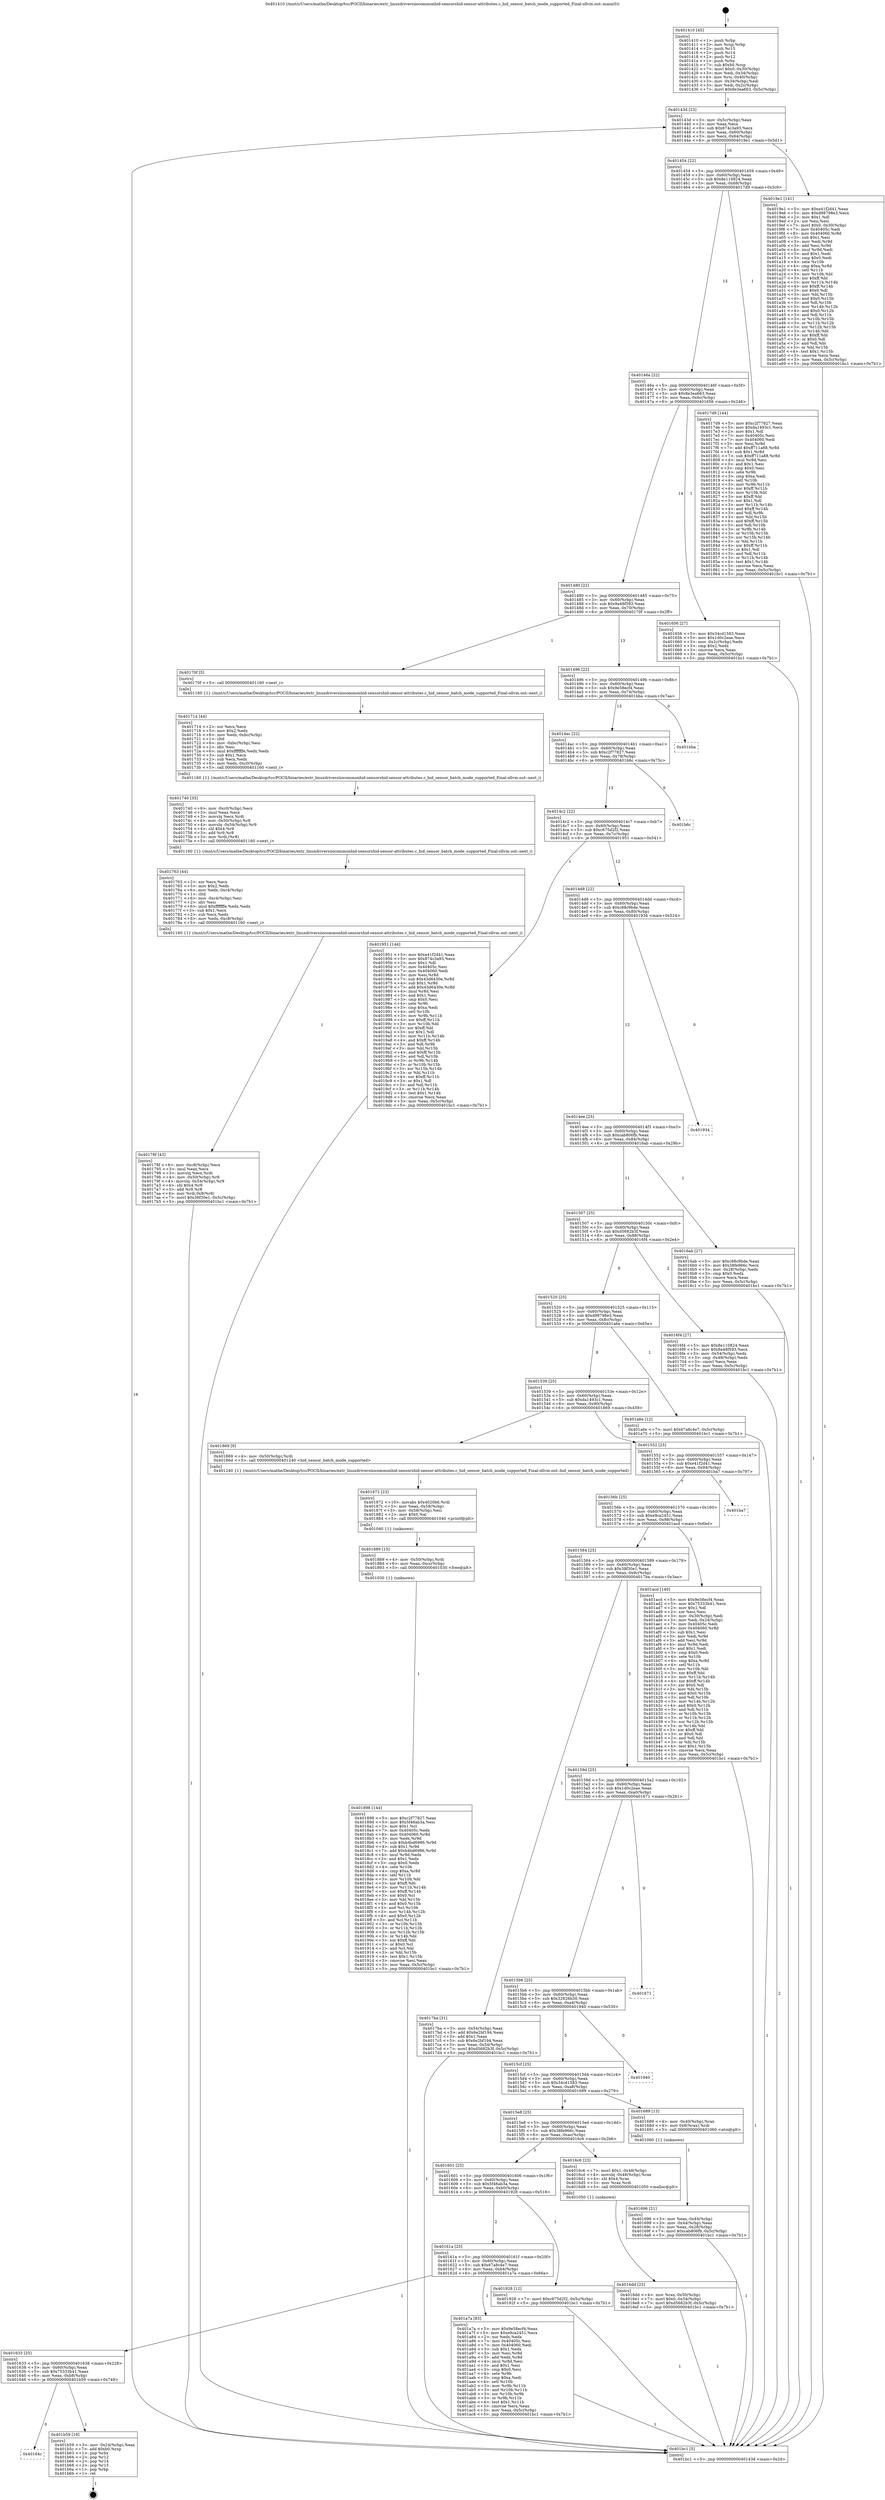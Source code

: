 digraph "0x401410" {
  label = "0x401410 (/mnt/c/Users/mathe/Desktop/tcc/POCII/binaries/extr_linuxdriversiiocommonhid-sensorshid-sensor-attributes.c_hid_sensor_batch_mode_supported_Final-ollvm.out::main(0))"
  labelloc = "t"
  node[shape=record]

  Entry [label="",width=0.3,height=0.3,shape=circle,fillcolor=black,style=filled]
  "0x40143d" [label="{
     0x40143d [23]\l
     | [instrs]\l
     &nbsp;&nbsp;0x40143d \<+3\>: mov -0x5c(%rbp),%eax\l
     &nbsp;&nbsp;0x401440 \<+2\>: mov %eax,%ecx\l
     &nbsp;&nbsp;0x401442 \<+6\>: sub $0x874c3a93,%ecx\l
     &nbsp;&nbsp;0x401448 \<+3\>: mov %eax,-0x60(%rbp)\l
     &nbsp;&nbsp;0x40144b \<+3\>: mov %ecx,-0x64(%rbp)\l
     &nbsp;&nbsp;0x40144e \<+6\>: je 00000000004019e1 \<main+0x5d1\>\l
  }"]
  "0x4019e1" [label="{
     0x4019e1 [141]\l
     | [instrs]\l
     &nbsp;&nbsp;0x4019e1 \<+5\>: mov $0xe41f2d41,%eax\l
     &nbsp;&nbsp;0x4019e6 \<+5\>: mov $0xd98798e3,%ecx\l
     &nbsp;&nbsp;0x4019eb \<+2\>: mov $0x1,%dl\l
     &nbsp;&nbsp;0x4019ed \<+2\>: xor %esi,%esi\l
     &nbsp;&nbsp;0x4019ef \<+7\>: movl $0x0,-0x30(%rbp)\l
     &nbsp;&nbsp;0x4019f6 \<+7\>: mov 0x40405c,%edi\l
     &nbsp;&nbsp;0x4019fd \<+8\>: mov 0x404060,%r8d\l
     &nbsp;&nbsp;0x401a05 \<+3\>: sub $0x1,%esi\l
     &nbsp;&nbsp;0x401a08 \<+3\>: mov %edi,%r9d\l
     &nbsp;&nbsp;0x401a0b \<+3\>: add %esi,%r9d\l
     &nbsp;&nbsp;0x401a0e \<+4\>: imul %r9d,%edi\l
     &nbsp;&nbsp;0x401a12 \<+3\>: and $0x1,%edi\l
     &nbsp;&nbsp;0x401a15 \<+3\>: cmp $0x0,%edi\l
     &nbsp;&nbsp;0x401a18 \<+4\>: sete %r10b\l
     &nbsp;&nbsp;0x401a1c \<+4\>: cmp $0xa,%r8d\l
     &nbsp;&nbsp;0x401a20 \<+4\>: setl %r11b\l
     &nbsp;&nbsp;0x401a24 \<+3\>: mov %r10b,%bl\l
     &nbsp;&nbsp;0x401a27 \<+3\>: xor $0xff,%bl\l
     &nbsp;&nbsp;0x401a2a \<+3\>: mov %r11b,%r14b\l
     &nbsp;&nbsp;0x401a2d \<+4\>: xor $0xff,%r14b\l
     &nbsp;&nbsp;0x401a31 \<+3\>: xor $0x0,%dl\l
     &nbsp;&nbsp;0x401a34 \<+3\>: mov %bl,%r15b\l
     &nbsp;&nbsp;0x401a37 \<+4\>: and $0x0,%r15b\l
     &nbsp;&nbsp;0x401a3b \<+3\>: and %dl,%r10b\l
     &nbsp;&nbsp;0x401a3e \<+3\>: mov %r14b,%r12b\l
     &nbsp;&nbsp;0x401a41 \<+4\>: and $0x0,%r12b\l
     &nbsp;&nbsp;0x401a45 \<+3\>: and %dl,%r11b\l
     &nbsp;&nbsp;0x401a48 \<+3\>: or %r10b,%r15b\l
     &nbsp;&nbsp;0x401a4b \<+3\>: or %r11b,%r12b\l
     &nbsp;&nbsp;0x401a4e \<+3\>: xor %r12b,%r15b\l
     &nbsp;&nbsp;0x401a51 \<+3\>: or %r14b,%bl\l
     &nbsp;&nbsp;0x401a54 \<+3\>: xor $0xff,%bl\l
     &nbsp;&nbsp;0x401a57 \<+3\>: or $0x0,%dl\l
     &nbsp;&nbsp;0x401a5a \<+2\>: and %dl,%bl\l
     &nbsp;&nbsp;0x401a5c \<+3\>: or %bl,%r15b\l
     &nbsp;&nbsp;0x401a5f \<+4\>: test $0x1,%r15b\l
     &nbsp;&nbsp;0x401a63 \<+3\>: cmovne %ecx,%eax\l
     &nbsp;&nbsp;0x401a66 \<+3\>: mov %eax,-0x5c(%rbp)\l
     &nbsp;&nbsp;0x401a69 \<+5\>: jmp 0000000000401bc1 \<main+0x7b1\>\l
  }"]
  "0x401454" [label="{
     0x401454 [22]\l
     | [instrs]\l
     &nbsp;&nbsp;0x401454 \<+5\>: jmp 0000000000401459 \<main+0x49\>\l
     &nbsp;&nbsp;0x401459 \<+3\>: mov -0x60(%rbp),%eax\l
     &nbsp;&nbsp;0x40145c \<+5\>: sub $0x8e110824,%eax\l
     &nbsp;&nbsp;0x401461 \<+3\>: mov %eax,-0x68(%rbp)\l
     &nbsp;&nbsp;0x401464 \<+6\>: je 00000000004017d9 \<main+0x3c9\>\l
  }"]
  Exit [label="",width=0.3,height=0.3,shape=circle,fillcolor=black,style=filled,peripheries=2]
  "0x4017d9" [label="{
     0x4017d9 [144]\l
     | [instrs]\l
     &nbsp;&nbsp;0x4017d9 \<+5\>: mov $0xc2f77827,%eax\l
     &nbsp;&nbsp;0x4017de \<+5\>: mov $0xda1493c1,%ecx\l
     &nbsp;&nbsp;0x4017e3 \<+2\>: mov $0x1,%dl\l
     &nbsp;&nbsp;0x4017e5 \<+7\>: mov 0x40405c,%esi\l
     &nbsp;&nbsp;0x4017ec \<+7\>: mov 0x404060,%edi\l
     &nbsp;&nbsp;0x4017f3 \<+3\>: mov %esi,%r8d\l
     &nbsp;&nbsp;0x4017f6 \<+7\>: add $0xff711a88,%r8d\l
     &nbsp;&nbsp;0x4017fd \<+4\>: sub $0x1,%r8d\l
     &nbsp;&nbsp;0x401801 \<+7\>: sub $0xff711a88,%r8d\l
     &nbsp;&nbsp;0x401808 \<+4\>: imul %r8d,%esi\l
     &nbsp;&nbsp;0x40180c \<+3\>: and $0x1,%esi\l
     &nbsp;&nbsp;0x40180f \<+3\>: cmp $0x0,%esi\l
     &nbsp;&nbsp;0x401812 \<+4\>: sete %r9b\l
     &nbsp;&nbsp;0x401816 \<+3\>: cmp $0xa,%edi\l
     &nbsp;&nbsp;0x401819 \<+4\>: setl %r10b\l
     &nbsp;&nbsp;0x40181d \<+3\>: mov %r9b,%r11b\l
     &nbsp;&nbsp;0x401820 \<+4\>: xor $0xff,%r11b\l
     &nbsp;&nbsp;0x401824 \<+3\>: mov %r10b,%bl\l
     &nbsp;&nbsp;0x401827 \<+3\>: xor $0xff,%bl\l
     &nbsp;&nbsp;0x40182a \<+3\>: xor $0x1,%dl\l
     &nbsp;&nbsp;0x40182d \<+3\>: mov %r11b,%r14b\l
     &nbsp;&nbsp;0x401830 \<+4\>: and $0xff,%r14b\l
     &nbsp;&nbsp;0x401834 \<+3\>: and %dl,%r9b\l
     &nbsp;&nbsp;0x401837 \<+3\>: mov %bl,%r15b\l
     &nbsp;&nbsp;0x40183a \<+4\>: and $0xff,%r15b\l
     &nbsp;&nbsp;0x40183e \<+3\>: and %dl,%r10b\l
     &nbsp;&nbsp;0x401841 \<+3\>: or %r9b,%r14b\l
     &nbsp;&nbsp;0x401844 \<+3\>: or %r10b,%r15b\l
     &nbsp;&nbsp;0x401847 \<+3\>: xor %r15b,%r14b\l
     &nbsp;&nbsp;0x40184a \<+3\>: or %bl,%r11b\l
     &nbsp;&nbsp;0x40184d \<+4\>: xor $0xff,%r11b\l
     &nbsp;&nbsp;0x401851 \<+3\>: or $0x1,%dl\l
     &nbsp;&nbsp;0x401854 \<+3\>: and %dl,%r11b\l
     &nbsp;&nbsp;0x401857 \<+3\>: or %r11b,%r14b\l
     &nbsp;&nbsp;0x40185a \<+4\>: test $0x1,%r14b\l
     &nbsp;&nbsp;0x40185e \<+3\>: cmovne %ecx,%eax\l
     &nbsp;&nbsp;0x401861 \<+3\>: mov %eax,-0x5c(%rbp)\l
     &nbsp;&nbsp;0x401864 \<+5\>: jmp 0000000000401bc1 \<main+0x7b1\>\l
  }"]
  "0x40146a" [label="{
     0x40146a [22]\l
     | [instrs]\l
     &nbsp;&nbsp;0x40146a \<+5\>: jmp 000000000040146f \<main+0x5f\>\l
     &nbsp;&nbsp;0x40146f \<+3\>: mov -0x60(%rbp),%eax\l
     &nbsp;&nbsp;0x401472 \<+5\>: sub $0x8e3ea663,%eax\l
     &nbsp;&nbsp;0x401477 \<+3\>: mov %eax,-0x6c(%rbp)\l
     &nbsp;&nbsp;0x40147a \<+6\>: je 0000000000401656 \<main+0x246\>\l
  }"]
  "0x40164c" [label="{
     0x40164c\l
  }", style=dashed]
  "0x401656" [label="{
     0x401656 [27]\l
     | [instrs]\l
     &nbsp;&nbsp;0x401656 \<+5\>: mov $0x34cd1583,%eax\l
     &nbsp;&nbsp;0x40165b \<+5\>: mov $0x1d0c2eae,%ecx\l
     &nbsp;&nbsp;0x401660 \<+3\>: mov -0x2c(%rbp),%edx\l
     &nbsp;&nbsp;0x401663 \<+3\>: cmp $0x2,%edx\l
     &nbsp;&nbsp;0x401666 \<+3\>: cmovne %ecx,%eax\l
     &nbsp;&nbsp;0x401669 \<+3\>: mov %eax,-0x5c(%rbp)\l
     &nbsp;&nbsp;0x40166c \<+5\>: jmp 0000000000401bc1 \<main+0x7b1\>\l
  }"]
  "0x401480" [label="{
     0x401480 [22]\l
     | [instrs]\l
     &nbsp;&nbsp;0x401480 \<+5\>: jmp 0000000000401485 \<main+0x75\>\l
     &nbsp;&nbsp;0x401485 \<+3\>: mov -0x60(%rbp),%eax\l
     &nbsp;&nbsp;0x401488 \<+5\>: sub $0x9a48f593,%eax\l
     &nbsp;&nbsp;0x40148d \<+3\>: mov %eax,-0x70(%rbp)\l
     &nbsp;&nbsp;0x401490 \<+6\>: je 000000000040170f \<main+0x2ff\>\l
  }"]
  "0x401bc1" [label="{
     0x401bc1 [5]\l
     | [instrs]\l
     &nbsp;&nbsp;0x401bc1 \<+5\>: jmp 000000000040143d \<main+0x2d\>\l
  }"]
  "0x401410" [label="{
     0x401410 [45]\l
     | [instrs]\l
     &nbsp;&nbsp;0x401410 \<+1\>: push %rbp\l
     &nbsp;&nbsp;0x401411 \<+3\>: mov %rsp,%rbp\l
     &nbsp;&nbsp;0x401414 \<+2\>: push %r15\l
     &nbsp;&nbsp;0x401416 \<+2\>: push %r14\l
     &nbsp;&nbsp;0x401418 \<+2\>: push %r12\l
     &nbsp;&nbsp;0x40141a \<+1\>: push %rbx\l
     &nbsp;&nbsp;0x40141b \<+7\>: sub $0xb0,%rsp\l
     &nbsp;&nbsp;0x401422 \<+7\>: movl $0x0,-0x30(%rbp)\l
     &nbsp;&nbsp;0x401429 \<+3\>: mov %edi,-0x34(%rbp)\l
     &nbsp;&nbsp;0x40142c \<+4\>: mov %rsi,-0x40(%rbp)\l
     &nbsp;&nbsp;0x401430 \<+3\>: mov -0x34(%rbp),%edi\l
     &nbsp;&nbsp;0x401433 \<+3\>: mov %edi,-0x2c(%rbp)\l
     &nbsp;&nbsp;0x401436 \<+7\>: movl $0x8e3ea663,-0x5c(%rbp)\l
  }"]
  "0x401b59" [label="{
     0x401b59 [19]\l
     | [instrs]\l
     &nbsp;&nbsp;0x401b59 \<+3\>: mov -0x24(%rbp),%eax\l
     &nbsp;&nbsp;0x401b5c \<+7\>: add $0xb0,%rsp\l
     &nbsp;&nbsp;0x401b63 \<+1\>: pop %rbx\l
     &nbsp;&nbsp;0x401b64 \<+2\>: pop %r12\l
     &nbsp;&nbsp;0x401b66 \<+2\>: pop %r14\l
     &nbsp;&nbsp;0x401b68 \<+2\>: pop %r15\l
     &nbsp;&nbsp;0x401b6a \<+1\>: pop %rbp\l
     &nbsp;&nbsp;0x401b6b \<+1\>: ret\l
  }"]
  "0x40170f" [label="{
     0x40170f [5]\l
     | [instrs]\l
     &nbsp;&nbsp;0x40170f \<+5\>: call 0000000000401160 \<next_i\>\l
     | [calls]\l
     &nbsp;&nbsp;0x401160 \{1\} (/mnt/c/Users/mathe/Desktop/tcc/POCII/binaries/extr_linuxdriversiiocommonhid-sensorshid-sensor-attributes.c_hid_sensor_batch_mode_supported_Final-ollvm.out::next_i)\l
  }"]
  "0x401496" [label="{
     0x401496 [22]\l
     | [instrs]\l
     &nbsp;&nbsp;0x401496 \<+5\>: jmp 000000000040149b \<main+0x8b\>\l
     &nbsp;&nbsp;0x40149b \<+3\>: mov -0x60(%rbp),%eax\l
     &nbsp;&nbsp;0x40149e \<+5\>: sub $0x9e58ecf4,%eax\l
     &nbsp;&nbsp;0x4014a3 \<+3\>: mov %eax,-0x74(%rbp)\l
     &nbsp;&nbsp;0x4014a6 \<+6\>: je 0000000000401bba \<main+0x7aa\>\l
  }"]
  "0x401633" [label="{
     0x401633 [25]\l
     | [instrs]\l
     &nbsp;&nbsp;0x401633 \<+5\>: jmp 0000000000401638 \<main+0x228\>\l
     &nbsp;&nbsp;0x401638 \<+3\>: mov -0x60(%rbp),%eax\l
     &nbsp;&nbsp;0x40163b \<+5\>: sub $0x75333b41,%eax\l
     &nbsp;&nbsp;0x401640 \<+6\>: mov %eax,-0xb8(%rbp)\l
     &nbsp;&nbsp;0x401646 \<+6\>: je 0000000000401b59 \<main+0x749\>\l
  }"]
  "0x401bba" [label="{
     0x401bba\l
  }", style=dashed]
  "0x4014ac" [label="{
     0x4014ac [22]\l
     | [instrs]\l
     &nbsp;&nbsp;0x4014ac \<+5\>: jmp 00000000004014b1 \<main+0xa1\>\l
     &nbsp;&nbsp;0x4014b1 \<+3\>: mov -0x60(%rbp),%eax\l
     &nbsp;&nbsp;0x4014b4 \<+5\>: sub $0xc2f77827,%eax\l
     &nbsp;&nbsp;0x4014b9 \<+3\>: mov %eax,-0x78(%rbp)\l
     &nbsp;&nbsp;0x4014bc \<+6\>: je 0000000000401b6c \<main+0x75c\>\l
  }"]
  "0x401a7a" [label="{
     0x401a7a [83]\l
     | [instrs]\l
     &nbsp;&nbsp;0x401a7a \<+5\>: mov $0x9e58ecf4,%eax\l
     &nbsp;&nbsp;0x401a7f \<+5\>: mov $0xe9ca2451,%ecx\l
     &nbsp;&nbsp;0x401a84 \<+2\>: xor %edx,%edx\l
     &nbsp;&nbsp;0x401a86 \<+7\>: mov 0x40405c,%esi\l
     &nbsp;&nbsp;0x401a8d \<+7\>: mov 0x404060,%edi\l
     &nbsp;&nbsp;0x401a94 \<+3\>: sub $0x1,%edx\l
     &nbsp;&nbsp;0x401a97 \<+3\>: mov %esi,%r8d\l
     &nbsp;&nbsp;0x401a9a \<+3\>: add %edx,%r8d\l
     &nbsp;&nbsp;0x401a9d \<+4\>: imul %r8d,%esi\l
     &nbsp;&nbsp;0x401aa1 \<+3\>: and $0x1,%esi\l
     &nbsp;&nbsp;0x401aa4 \<+3\>: cmp $0x0,%esi\l
     &nbsp;&nbsp;0x401aa7 \<+4\>: sete %r9b\l
     &nbsp;&nbsp;0x401aab \<+3\>: cmp $0xa,%edi\l
     &nbsp;&nbsp;0x401aae \<+4\>: setl %r10b\l
     &nbsp;&nbsp;0x401ab2 \<+3\>: mov %r9b,%r11b\l
     &nbsp;&nbsp;0x401ab5 \<+3\>: and %r10b,%r11b\l
     &nbsp;&nbsp;0x401ab8 \<+3\>: xor %r10b,%r9b\l
     &nbsp;&nbsp;0x401abb \<+3\>: or %r9b,%r11b\l
     &nbsp;&nbsp;0x401abe \<+4\>: test $0x1,%r11b\l
     &nbsp;&nbsp;0x401ac2 \<+3\>: cmovne %ecx,%eax\l
     &nbsp;&nbsp;0x401ac5 \<+3\>: mov %eax,-0x5c(%rbp)\l
     &nbsp;&nbsp;0x401ac8 \<+5\>: jmp 0000000000401bc1 \<main+0x7b1\>\l
  }"]
  "0x401b6c" [label="{
     0x401b6c\l
  }", style=dashed]
  "0x4014c2" [label="{
     0x4014c2 [22]\l
     | [instrs]\l
     &nbsp;&nbsp;0x4014c2 \<+5\>: jmp 00000000004014c7 \<main+0xb7\>\l
     &nbsp;&nbsp;0x4014c7 \<+3\>: mov -0x60(%rbp),%eax\l
     &nbsp;&nbsp;0x4014ca \<+5\>: sub $0xc675d2f2,%eax\l
     &nbsp;&nbsp;0x4014cf \<+3\>: mov %eax,-0x7c(%rbp)\l
     &nbsp;&nbsp;0x4014d2 \<+6\>: je 0000000000401951 \<main+0x541\>\l
  }"]
  "0x40161a" [label="{
     0x40161a [25]\l
     | [instrs]\l
     &nbsp;&nbsp;0x40161a \<+5\>: jmp 000000000040161f \<main+0x20f\>\l
     &nbsp;&nbsp;0x40161f \<+3\>: mov -0x60(%rbp),%eax\l
     &nbsp;&nbsp;0x401622 \<+5\>: sub $0x67a8c4e7,%eax\l
     &nbsp;&nbsp;0x401627 \<+6\>: mov %eax,-0xb4(%rbp)\l
     &nbsp;&nbsp;0x40162d \<+6\>: je 0000000000401a7a \<main+0x66a\>\l
  }"]
  "0x401951" [label="{
     0x401951 [144]\l
     | [instrs]\l
     &nbsp;&nbsp;0x401951 \<+5\>: mov $0xe41f2d41,%eax\l
     &nbsp;&nbsp;0x401956 \<+5\>: mov $0x874c3a93,%ecx\l
     &nbsp;&nbsp;0x40195b \<+2\>: mov $0x1,%dl\l
     &nbsp;&nbsp;0x40195d \<+7\>: mov 0x40405c,%esi\l
     &nbsp;&nbsp;0x401964 \<+7\>: mov 0x404060,%edi\l
     &nbsp;&nbsp;0x40196b \<+3\>: mov %esi,%r8d\l
     &nbsp;&nbsp;0x40196e \<+7\>: sub $0x43d6430e,%r8d\l
     &nbsp;&nbsp;0x401975 \<+4\>: sub $0x1,%r8d\l
     &nbsp;&nbsp;0x401979 \<+7\>: add $0x43d6430e,%r8d\l
     &nbsp;&nbsp;0x401980 \<+4\>: imul %r8d,%esi\l
     &nbsp;&nbsp;0x401984 \<+3\>: and $0x1,%esi\l
     &nbsp;&nbsp;0x401987 \<+3\>: cmp $0x0,%esi\l
     &nbsp;&nbsp;0x40198a \<+4\>: sete %r9b\l
     &nbsp;&nbsp;0x40198e \<+3\>: cmp $0xa,%edi\l
     &nbsp;&nbsp;0x401991 \<+4\>: setl %r10b\l
     &nbsp;&nbsp;0x401995 \<+3\>: mov %r9b,%r11b\l
     &nbsp;&nbsp;0x401998 \<+4\>: xor $0xff,%r11b\l
     &nbsp;&nbsp;0x40199c \<+3\>: mov %r10b,%bl\l
     &nbsp;&nbsp;0x40199f \<+3\>: xor $0xff,%bl\l
     &nbsp;&nbsp;0x4019a2 \<+3\>: xor $0x1,%dl\l
     &nbsp;&nbsp;0x4019a5 \<+3\>: mov %r11b,%r14b\l
     &nbsp;&nbsp;0x4019a8 \<+4\>: and $0xff,%r14b\l
     &nbsp;&nbsp;0x4019ac \<+3\>: and %dl,%r9b\l
     &nbsp;&nbsp;0x4019af \<+3\>: mov %bl,%r15b\l
     &nbsp;&nbsp;0x4019b2 \<+4\>: and $0xff,%r15b\l
     &nbsp;&nbsp;0x4019b6 \<+3\>: and %dl,%r10b\l
     &nbsp;&nbsp;0x4019b9 \<+3\>: or %r9b,%r14b\l
     &nbsp;&nbsp;0x4019bc \<+3\>: or %r10b,%r15b\l
     &nbsp;&nbsp;0x4019bf \<+3\>: xor %r15b,%r14b\l
     &nbsp;&nbsp;0x4019c2 \<+3\>: or %bl,%r11b\l
     &nbsp;&nbsp;0x4019c5 \<+4\>: xor $0xff,%r11b\l
     &nbsp;&nbsp;0x4019c9 \<+3\>: or $0x1,%dl\l
     &nbsp;&nbsp;0x4019cc \<+3\>: and %dl,%r11b\l
     &nbsp;&nbsp;0x4019cf \<+3\>: or %r11b,%r14b\l
     &nbsp;&nbsp;0x4019d2 \<+4\>: test $0x1,%r14b\l
     &nbsp;&nbsp;0x4019d6 \<+3\>: cmovne %ecx,%eax\l
     &nbsp;&nbsp;0x4019d9 \<+3\>: mov %eax,-0x5c(%rbp)\l
     &nbsp;&nbsp;0x4019dc \<+5\>: jmp 0000000000401bc1 \<main+0x7b1\>\l
  }"]
  "0x4014d8" [label="{
     0x4014d8 [22]\l
     | [instrs]\l
     &nbsp;&nbsp;0x4014d8 \<+5\>: jmp 00000000004014dd \<main+0xcd\>\l
     &nbsp;&nbsp;0x4014dd \<+3\>: mov -0x60(%rbp),%eax\l
     &nbsp;&nbsp;0x4014e0 \<+5\>: sub $0xc88c9bde,%eax\l
     &nbsp;&nbsp;0x4014e5 \<+3\>: mov %eax,-0x80(%rbp)\l
     &nbsp;&nbsp;0x4014e8 \<+6\>: je 0000000000401934 \<main+0x524\>\l
  }"]
  "0x401928" [label="{
     0x401928 [12]\l
     | [instrs]\l
     &nbsp;&nbsp;0x401928 \<+7\>: movl $0xc675d2f2,-0x5c(%rbp)\l
     &nbsp;&nbsp;0x40192f \<+5\>: jmp 0000000000401bc1 \<main+0x7b1\>\l
  }"]
  "0x401934" [label="{
     0x401934\l
  }", style=dashed]
  "0x4014ee" [label="{
     0x4014ee [25]\l
     | [instrs]\l
     &nbsp;&nbsp;0x4014ee \<+5\>: jmp 00000000004014f3 \<main+0xe3\>\l
     &nbsp;&nbsp;0x4014f3 \<+3\>: mov -0x60(%rbp),%eax\l
     &nbsp;&nbsp;0x4014f6 \<+5\>: sub $0xcab806fb,%eax\l
     &nbsp;&nbsp;0x4014fb \<+6\>: mov %eax,-0x84(%rbp)\l
     &nbsp;&nbsp;0x401501 \<+6\>: je 00000000004016ab \<main+0x29b\>\l
  }"]
  "0x401898" [label="{
     0x401898 [144]\l
     | [instrs]\l
     &nbsp;&nbsp;0x401898 \<+5\>: mov $0xc2f77827,%eax\l
     &nbsp;&nbsp;0x40189d \<+5\>: mov $0x5f46ab3a,%esi\l
     &nbsp;&nbsp;0x4018a2 \<+2\>: mov $0x1,%cl\l
     &nbsp;&nbsp;0x4018a4 \<+7\>: mov 0x40405c,%edx\l
     &nbsp;&nbsp;0x4018ab \<+8\>: mov 0x404060,%r8d\l
     &nbsp;&nbsp;0x4018b3 \<+3\>: mov %edx,%r9d\l
     &nbsp;&nbsp;0x4018b6 \<+7\>: sub $0xb4bd6986,%r9d\l
     &nbsp;&nbsp;0x4018bd \<+4\>: sub $0x1,%r9d\l
     &nbsp;&nbsp;0x4018c1 \<+7\>: add $0xb4bd6986,%r9d\l
     &nbsp;&nbsp;0x4018c8 \<+4\>: imul %r9d,%edx\l
     &nbsp;&nbsp;0x4018cc \<+3\>: and $0x1,%edx\l
     &nbsp;&nbsp;0x4018cf \<+3\>: cmp $0x0,%edx\l
     &nbsp;&nbsp;0x4018d2 \<+4\>: sete %r10b\l
     &nbsp;&nbsp;0x4018d6 \<+4\>: cmp $0xa,%r8d\l
     &nbsp;&nbsp;0x4018da \<+4\>: setl %r11b\l
     &nbsp;&nbsp;0x4018de \<+3\>: mov %r10b,%bl\l
     &nbsp;&nbsp;0x4018e1 \<+3\>: xor $0xff,%bl\l
     &nbsp;&nbsp;0x4018e4 \<+3\>: mov %r11b,%r14b\l
     &nbsp;&nbsp;0x4018e7 \<+4\>: xor $0xff,%r14b\l
     &nbsp;&nbsp;0x4018eb \<+3\>: xor $0x0,%cl\l
     &nbsp;&nbsp;0x4018ee \<+3\>: mov %bl,%r15b\l
     &nbsp;&nbsp;0x4018f1 \<+4\>: and $0x0,%r15b\l
     &nbsp;&nbsp;0x4018f5 \<+3\>: and %cl,%r10b\l
     &nbsp;&nbsp;0x4018f8 \<+3\>: mov %r14b,%r12b\l
     &nbsp;&nbsp;0x4018fb \<+4\>: and $0x0,%r12b\l
     &nbsp;&nbsp;0x4018ff \<+3\>: and %cl,%r11b\l
     &nbsp;&nbsp;0x401902 \<+3\>: or %r10b,%r15b\l
     &nbsp;&nbsp;0x401905 \<+3\>: or %r11b,%r12b\l
     &nbsp;&nbsp;0x401908 \<+3\>: xor %r12b,%r15b\l
     &nbsp;&nbsp;0x40190b \<+3\>: or %r14b,%bl\l
     &nbsp;&nbsp;0x40190e \<+3\>: xor $0xff,%bl\l
     &nbsp;&nbsp;0x401911 \<+3\>: or $0x0,%cl\l
     &nbsp;&nbsp;0x401914 \<+2\>: and %cl,%bl\l
     &nbsp;&nbsp;0x401916 \<+3\>: or %bl,%r15b\l
     &nbsp;&nbsp;0x401919 \<+4\>: test $0x1,%r15b\l
     &nbsp;&nbsp;0x40191d \<+3\>: cmovne %esi,%eax\l
     &nbsp;&nbsp;0x401920 \<+3\>: mov %eax,-0x5c(%rbp)\l
     &nbsp;&nbsp;0x401923 \<+5\>: jmp 0000000000401bc1 \<main+0x7b1\>\l
  }"]
  "0x4016ab" [label="{
     0x4016ab [27]\l
     | [instrs]\l
     &nbsp;&nbsp;0x4016ab \<+5\>: mov $0xc88c9bde,%eax\l
     &nbsp;&nbsp;0x4016b0 \<+5\>: mov $0x38fe966c,%ecx\l
     &nbsp;&nbsp;0x4016b5 \<+3\>: mov -0x28(%rbp),%edx\l
     &nbsp;&nbsp;0x4016b8 \<+3\>: cmp $0x0,%edx\l
     &nbsp;&nbsp;0x4016bb \<+3\>: cmove %ecx,%eax\l
     &nbsp;&nbsp;0x4016be \<+3\>: mov %eax,-0x5c(%rbp)\l
     &nbsp;&nbsp;0x4016c1 \<+5\>: jmp 0000000000401bc1 \<main+0x7b1\>\l
  }"]
  "0x401507" [label="{
     0x401507 [25]\l
     | [instrs]\l
     &nbsp;&nbsp;0x401507 \<+5\>: jmp 000000000040150c \<main+0xfc\>\l
     &nbsp;&nbsp;0x40150c \<+3\>: mov -0x60(%rbp),%eax\l
     &nbsp;&nbsp;0x40150f \<+5\>: sub $0xd5682b3f,%eax\l
     &nbsp;&nbsp;0x401514 \<+6\>: mov %eax,-0x88(%rbp)\l
     &nbsp;&nbsp;0x40151a \<+6\>: je 00000000004016f4 \<main+0x2e4\>\l
  }"]
  "0x401889" [label="{
     0x401889 [15]\l
     | [instrs]\l
     &nbsp;&nbsp;0x401889 \<+4\>: mov -0x50(%rbp),%rdi\l
     &nbsp;&nbsp;0x40188d \<+6\>: mov %eax,-0xcc(%rbp)\l
     &nbsp;&nbsp;0x401893 \<+5\>: call 0000000000401030 \<free@plt\>\l
     | [calls]\l
     &nbsp;&nbsp;0x401030 \{1\} (unknown)\l
  }"]
  "0x4016f4" [label="{
     0x4016f4 [27]\l
     | [instrs]\l
     &nbsp;&nbsp;0x4016f4 \<+5\>: mov $0x8e110824,%eax\l
     &nbsp;&nbsp;0x4016f9 \<+5\>: mov $0x9a48f593,%ecx\l
     &nbsp;&nbsp;0x4016fe \<+3\>: mov -0x54(%rbp),%edx\l
     &nbsp;&nbsp;0x401701 \<+3\>: cmp -0x48(%rbp),%edx\l
     &nbsp;&nbsp;0x401704 \<+3\>: cmovl %ecx,%eax\l
     &nbsp;&nbsp;0x401707 \<+3\>: mov %eax,-0x5c(%rbp)\l
     &nbsp;&nbsp;0x40170a \<+5\>: jmp 0000000000401bc1 \<main+0x7b1\>\l
  }"]
  "0x401520" [label="{
     0x401520 [25]\l
     | [instrs]\l
     &nbsp;&nbsp;0x401520 \<+5\>: jmp 0000000000401525 \<main+0x115\>\l
     &nbsp;&nbsp;0x401525 \<+3\>: mov -0x60(%rbp),%eax\l
     &nbsp;&nbsp;0x401528 \<+5\>: sub $0xd98798e3,%eax\l
     &nbsp;&nbsp;0x40152d \<+6\>: mov %eax,-0x8c(%rbp)\l
     &nbsp;&nbsp;0x401533 \<+6\>: je 0000000000401a6e \<main+0x65e\>\l
  }"]
  "0x401872" [label="{
     0x401872 [23]\l
     | [instrs]\l
     &nbsp;&nbsp;0x401872 \<+10\>: movabs $0x4020b6,%rdi\l
     &nbsp;&nbsp;0x40187c \<+3\>: mov %eax,-0x58(%rbp)\l
     &nbsp;&nbsp;0x40187f \<+3\>: mov -0x58(%rbp),%esi\l
     &nbsp;&nbsp;0x401882 \<+2\>: mov $0x0,%al\l
     &nbsp;&nbsp;0x401884 \<+5\>: call 0000000000401040 \<printf@plt\>\l
     | [calls]\l
     &nbsp;&nbsp;0x401040 \{1\} (unknown)\l
  }"]
  "0x401a6e" [label="{
     0x401a6e [12]\l
     | [instrs]\l
     &nbsp;&nbsp;0x401a6e \<+7\>: movl $0x67a8c4e7,-0x5c(%rbp)\l
     &nbsp;&nbsp;0x401a75 \<+5\>: jmp 0000000000401bc1 \<main+0x7b1\>\l
  }"]
  "0x401539" [label="{
     0x401539 [25]\l
     | [instrs]\l
     &nbsp;&nbsp;0x401539 \<+5\>: jmp 000000000040153e \<main+0x12e\>\l
     &nbsp;&nbsp;0x40153e \<+3\>: mov -0x60(%rbp),%eax\l
     &nbsp;&nbsp;0x401541 \<+5\>: sub $0xda1493c1,%eax\l
     &nbsp;&nbsp;0x401546 \<+6\>: mov %eax,-0x90(%rbp)\l
     &nbsp;&nbsp;0x40154c \<+6\>: je 0000000000401869 \<main+0x459\>\l
  }"]
  "0x40178f" [label="{
     0x40178f [43]\l
     | [instrs]\l
     &nbsp;&nbsp;0x40178f \<+6\>: mov -0xc8(%rbp),%ecx\l
     &nbsp;&nbsp;0x401795 \<+3\>: imul %eax,%ecx\l
     &nbsp;&nbsp;0x401798 \<+3\>: movslq %ecx,%rdi\l
     &nbsp;&nbsp;0x40179b \<+4\>: mov -0x50(%rbp),%r8\l
     &nbsp;&nbsp;0x40179f \<+4\>: movslq -0x54(%rbp),%r9\l
     &nbsp;&nbsp;0x4017a3 \<+4\>: shl $0x4,%r9\l
     &nbsp;&nbsp;0x4017a7 \<+3\>: add %r9,%r8\l
     &nbsp;&nbsp;0x4017aa \<+4\>: mov %rdi,0x8(%r8)\l
     &nbsp;&nbsp;0x4017ae \<+7\>: movl $0x38f30e1,-0x5c(%rbp)\l
     &nbsp;&nbsp;0x4017b5 \<+5\>: jmp 0000000000401bc1 \<main+0x7b1\>\l
  }"]
  "0x401869" [label="{
     0x401869 [9]\l
     | [instrs]\l
     &nbsp;&nbsp;0x401869 \<+4\>: mov -0x50(%rbp),%rdi\l
     &nbsp;&nbsp;0x40186d \<+5\>: call 0000000000401240 \<hid_sensor_batch_mode_supported\>\l
     | [calls]\l
     &nbsp;&nbsp;0x401240 \{1\} (/mnt/c/Users/mathe/Desktop/tcc/POCII/binaries/extr_linuxdriversiiocommonhid-sensorshid-sensor-attributes.c_hid_sensor_batch_mode_supported_Final-ollvm.out::hid_sensor_batch_mode_supported)\l
  }"]
  "0x401552" [label="{
     0x401552 [25]\l
     | [instrs]\l
     &nbsp;&nbsp;0x401552 \<+5\>: jmp 0000000000401557 \<main+0x147\>\l
     &nbsp;&nbsp;0x401557 \<+3\>: mov -0x60(%rbp),%eax\l
     &nbsp;&nbsp;0x40155a \<+5\>: sub $0xe41f2d41,%eax\l
     &nbsp;&nbsp;0x40155f \<+6\>: mov %eax,-0x94(%rbp)\l
     &nbsp;&nbsp;0x401565 \<+6\>: je 0000000000401ba7 \<main+0x797\>\l
  }"]
  "0x401763" [label="{
     0x401763 [44]\l
     | [instrs]\l
     &nbsp;&nbsp;0x401763 \<+2\>: xor %ecx,%ecx\l
     &nbsp;&nbsp;0x401765 \<+5\>: mov $0x2,%edx\l
     &nbsp;&nbsp;0x40176a \<+6\>: mov %edx,-0xc4(%rbp)\l
     &nbsp;&nbsp;0x401770 \<+1\>: cltd\l
     &nbsp;&nbsp;0x401771 \<+6\>: mov -0xc4(%rbp),%esi\l
     &nbsp;&nbsp;0x401777 \<+2\>: idiv %esi\l
     &nbsp;&nbsp;0x401779 \<+6\>: imul $0xfffffffe,%edx,%edx\l
     &nbsp;&nbsp;0x40177f \<+3\>: sub $0x1,%ecx\l
     &nbsp;&nbsp;0x401782 \<+2\>: sub %ecx,%edx\l
     &nbsp;&nbsp;0x401784 \<+6\>: mov %edx,-0xc8(%rbp)\l
     &nbsp;&nbsp;0x40178a \<+5\>: call 0000000000401160 \<next_i\>\l
     | [calls]\l
     &nbsp;&nbsp;0x401160 \{1\} (/mnt/c/Users/mathe/Desktop/tcc/POCII/binaries/extr_linuxdriversiiocommonhid-sensorshid-sensor-attributes.c_hid_sensor_batch_mode_supported_Final-ollvm.out::next_i)\l
  }"]
  "0x401ba7" [label="{
     0x401ba7\l
  }", style=dashed]
  "0x40156b" [label="{
     0x40156b [25]\l
     | [instrs]\l
     &nbsp;&nbsp;0x40156b \<+5\>: jmp 0000000000401570 \<main+0x160\>\l
     &nbsp;&nbsp;0x401570 \<+3\>: mov -0x60(%rbp),%eax\l
     &nbsp;&nbsp;0x401573 \<+5\>: sub $0xe9ca2451,%eax\l
     &nbsp;&nbsp;0x401578 \<+6\>: mov %eax,-0x98(%rbp)\l
     &nbsp;&nbsp;0x40157e \<+6\>: je 0000000000401acd \<main+0x6bd\>\l
  }"]
  "0x401740" [label="{
     0x401740 [35]\l
     | [instrs]\l
     &nbsp;&nbsp;0x401740 \<+6\>: mov -0xc0(%rbp),%ecx\l
     &nbsp;&nbsp;0x401746 \<+3\>: imul %eax,%ecx\l
     &nbsp;&nbsp;0x401749 \<+3\>: movslq %ecx,%rdi\l
     &nbsp;&nbsp;0x40174c \<+4\>: mov -0x50(%rbp),%r8\l
     &nbsp;&nbsp;0x401750 \<+4\>: movslq -0x54(%rbp),%r9\l
     &nbsp;&nbsp;0x401754 \<+4\>: shl $0x4,%r9\l
     &nbsp;&nbsp;0x401758 \<+3\>: add %r9,%r8\l
     &nbsp;&nbsp;0x40175b \<+3\>: mov %rdi,(%r8)\l
     &nbsp;&nbsp;0x40175e \<+5\>: call 0000000000401160 \<next_i\>\l
     | [calls]\l
     &nbsp;&nbsp;0x401160 \{1\} (/mnt/c/Users/mathe/Desktop/tcc/POCII/binaries/extr_linuxdriversiiocommonhid-sensorshid-sensor-attributes.c_hid_sensor_batch_mode_supported_Final-ollvm.out::next_i)\l
  }"]
  "0x401acd" [label="{
     0x401acd [140]\l
     | [instrs]\l
     &nbsp;&nbsp;0x401acd \<+5\>: mov $0x9e58ecf4,%eax\l
     &nbsp;&nbsp;0x401ad2 \<+5\>: mov $0x75333b41,%ecx\l
     &nbsp;&nbsp;0x401ad7 \<+2\>: mov $0x1,%dl\l
     &nbsp;&nbsp;0x401ad9 \<+2\>: xor %esi,%esi\l
     &nbsp;&nbsp;0x401adb \<+3\>: mov -0x30(%rbp),%edi\l
     &nbsp;&nbsp;0x401ade \<+3\>: mov %edi,-0x24(%rbp)\l
     &nbsp;&nbsp;0x401ae1 \<+7\>: mov 0x40405c,%edi\l
     &nbsp;&nbsp;0x401ae8 \<+8\>: mov 0x404060,%r8d\l
     &nbsp;&nbsp;0x401af0 \<+3\>: sub $0x1,%esi\l
     &nbsp;&nbsp;0x401af3 \<+3\>: mov %edi,%r9d\l
     &nbsp;&nbsp;0x401af6 \<+3\>: add %esi,%r9d\l
     &nbsp;&nbsp;0x401af9 \<+4\>: imul %r9d,%edi\l
     &nbsp;&nbsp;0x401afd \<+3\>: and $0x1,%edi\l
     &nbsp;&nbsp;0x401b00 \<+3\>: cmp $0x0,%edi\l
     &nbsp;&nbsp;0x401b03 \<+4\>: sete %r10b\l
     &nbsp;&nbsp;0x401b07 \<+4\>: cmp $0xa,%r8d\l
     &nbsp;&nbsp;0x401b0b \<+4\>: setl %r11b\l
     &nbsp;&nbsp;0x401b0f \<+3\>: mov %r10b,%bl\l
     &nbsp;&nbsp;0x401b12 \<+3\>: xor $0xff,%bl\l
     &nbsp;&nbsp;0x401b15 \<+3\>: mov %r11b,%r14b\l
     &nbsp;&nbsp;0x401b18 \<+4\>: xor $0xff,%r14b\l
     &nbsp;&nbsp;0x401b1c \<+3\>: xor $0x0,%dl\l
     &nbsp;&nbsp;0x401b1f \<+3\>: mov %bl,%r15b\l
     &nbsp;&nbsp;0x401b22 \<+4\>: and $0x0,%r15b\l
     &nbsp;&nbsp;0x401b26 \<+3\>: and %dl,%r10b\l
     &nbsp;&nbsp;0x401b29 \<+3\>: mov %r14b,%r12b\l
     &nbsp;&nbsp;0x401b2c \<+4\>: and $0x0,%r12b\l
     &nbsp;&nbsp;0x401b30 \<+3\>: and %dl,%r11b\l
     &nbsp;&nbsp;0x401b33 \<+3\>: or %r10b,%r15b\l
     &nbsp;&nbsp;0x401b36 \<+3\>: or %r11b,%r12b\l
     &nbsp;&nbsp;0x401b39 \<+3\>: xor %r12b,%r15b\l
     &nbsp;&nbsp;0x401b3c \<+3\>: or %r14b,%bl\l
     &nbsp;&nbsp;0x401b3f \<+3\>: xor $0xff,%bl\l
     &nbsp;&nbsp;0x401b42 \<+3\>: or $0x0,%dl\l
     &nbsp;&nbsp;0x401b45 \<+2\>: and %dl,%bl\l
     &nbsp;&nbsp;0x401b47 \<+3\>: or %bl,%r15b\l
     &nbsp;&nbsp;0x401b4a \<+4\>: test $0x1,%r15b\l
     &nbsp;&nbsp;0x401b4e \<+3\>: cmovne %ecx,%eax\l
     &nbsp;&nbsp;0x401b51 \<+3\>: mov %eax,-0x5c(%rbp)\l
     &nbsp;&nbsp;0x401b54 \<+5\>: jmp 0000000000401bc1 \<main+0x7b1\>\l
  }"]
  "0x401584" [label="{
     0x401584 [25]\l
     | [instrs]\l
     &nbsp;&nbsp;0x401584 \<+5\>: jmp 0000000000401589 \<main+0x179\>\l
     &nbsp;&nbsp;0x401589 \<+3\>: mov -0x60(%rbp),%eax\l
     &nbsp;&nbsp;0x40158c \<+5\>: sub $0x38f30e1,%eax\l
     &nbsp;&nbsp;0x401591 \<+6\>: mov %eax,-0x9c(%rbp)\l
     &nbsp;&nbsp;0x401597 \<+6\>: je 00000000004017ba \<main+0x3aa\>\l
  }"]
  "0x401714" [label="{
     0x401714 [44]\l
     | [instrs]\l
     &nbsp;&nbsp;0x401714 \<+2\>: xor %ecx,%ecx\l
     &nbsp;&nbsp;0x401716 \<+5\>: mov $0x2,%edx\l
     &nbsp;&nbsp;0x40171b \<+6\>: mov %edx,-0xbc(%rbp)\l
     &nbsp;&nbsp;0x401721 \<+1\>: cltd\l
     &nbsp;&nbsp;0x401722 \<+6\>: mov -0xbc(%rbp),%esi\l
     &nbsp;&nbsp;0x401728 \<+2\>: idiv %esi\l
     &nbsp;&nbsp;0x40172a \<+6\>: imul $0xfffffffe,%edx,%edx\l
     &nbsp;&nbsp;0x401730 \<+3\>: sub $0x1,%ecx\l
     &nbsp;&nbsp;0x401733 \<+2\>: sub %ecx,%edx\l
     &nbsp;&nbsp;0x401735 \<+6\>: mov %edx,-0xc0(%rbp)\l
     &nbsp;&nbsp;0x40173b \<+5\>: call 0000000000401160 \<next_i\>\l
     | [calls]\l
     &nbsp;&nbsp;0x401160 \{1\} (/mnt/c/Users/mathe/Desktop/tcc/POCII/binaries/extr_linuxdriversiiocommonhid-sensorshid-sensor-attributes.c_hid_sensor_batch_mode_supported_Final-ollvm.out::next_i)\l
  }"]
  "0x4017ba" [label="{
     0x4017ba [31]\l
     | [instrs]\l
     &nbsp;&nbsp;0x4017ba \<+3\>: mov -0x54(%rbp),%eax\l
     &nbsp;&nbsp;0x4017bd \<+5\>: add $0x6e2bf194,%eax\l
     &nbsp;&nbsp;0x4017c2 \<+3\>: add $0x1,%eax\l
     &nbsp;&nbsp;0x4017c5 \<+5\>: sub $0x6e2bf194,%eax\l
     &nbsp;&nbsp;0x4017ca \<+3\>: mov %eax,-0x54(%rbp)\l
     &nbsp;&nbsp;0x4017cd \<+7\>: movl $0xd5682b3f,-0x5c(%rbp)\l
     &nbsp;&nbsp;0x4017d4 \<+5\>: jmp 0000000000401bc1 \<main+0x7b1\>\l
  }"]
  "0x40159d" [label="{
     0x40159d [25]\l
     | [instrs]\l
     &nbsp;&nbsp;0x40159d \<+5\>: jmp 00000000004015a2 \<main+0x192\>\l
     &nbsp;&nbsp;0x4015a2 \<+3\>: mov -0x60(%rbp),%eax\l
     &nbsp;&nbsp;0x4015a5 \<+5\>: sub $0x1d0c2eae,%eax\l
     &nbsp;&nbsp;0x4015aa \<+6\>: mov %eax,-0xa0(%rbp)\l
     &nbsp;&nbsp;0x4015b0 \<+6\>: je 0000000000401671 \<main+0x261\>\l
  }"]
  "0x4016dd" [label="{
     0x4016dd [23]\l
     | [instrs]\l
     &nbsp;&nbsp;0x4016dd \<+4\>: mov %rax,-0x50(%rbp)\l
     &nbsp;&nbsp;0x4016e1 \<+7\>: movl $0x0,-0x54(%rbp)\l
     &nbsp;&nbsp;0x4016e8 \<+7\>: movl $0xd5682b3f,-0x5c(%rbp)\l
     &nbsp;&nbsp;0x4016ef \<+5\>: jmp 0000000000401bc1 \<main+0x7b1\>\l
  }"]
  "0x401671" [label="{
     0x401671\l
  }", style=dashed]
  "0x4015b6" [label="{
     0x4015b6 [25]\l
     | [instrs]\l
     &nbsp;&nbsp;0x4015b6 \<+5\>: jmp 00000000004015bb \<main+0x1ab\>\l
     &nbsp;&nbsp;0x4015bb \<+3\>: mov -0x60(%rbp),%eax\l
     &nbsp;&nbsp;0x4015be \<+5\>: sub $0x32626b30,%eax\l
     &nbsp;&nbsp;0x4015c3 \<+6\>: mov %eax,-0xa4(%rbp)\l
     &nbsp;&nbsp;0x4015c9 \<+6\>: je 0000000000401940 \<main+0x530\>\l
  }"]
  "0x401601" [label="{
     0x401601 [25]\l
     | [instrs]\l
     &nbsp;&nbsp;0x401601 \<+5\>: jmp 0000000000401606 \<main+0x1f6\>\l
     &nbsp;&nbsp;0x401606 \<+3\>: mov -0x60(%rbp),%eax\l
     &nbsp;&nbsp;0x401609 \<+5\>: sub $0x5f46ab3a,%eax\l
     &nbsp;&nbsp;0x40160e \<+6\>: mov %eax,-0xb0(%rbp)\l
     &nbsp;&nbsp;0x401614 \<+6\>: je 0000000000401928 \<main+0x518\>\l
  }"]
  "0x401940" [label="{
     0x401940\l
  }", style=dashed]
  "0x4015cf" [label="{
     0x4015cf [25]\l
     | [instrs]\l
     &nbsp;&nbsp;0x4015cf \<+5\>: jmp 00000000004015d4 \<main+0x1c4\>\l
     &nbsp;&nbsp;0x4015d4 \<+3\>: mov -0x60(%rbp),%eax\l
     &nbsp;&nbsp;0x4015d7 \<+5\>: sub $0x34cd1583,%eax\l
     &nbsp;&nbsp;0x4015dc \<+6\>: mov %eax,-0xa8(%rbp)\l
     &nbsp;&nbsp;0x4015e2 \<+6\>: je 0000000000401689 \<main+0x279\>\l
  }"]
  "0x4016c6" [label="{
     0x4016c6 [23]\l
     | [instrs]\l
     &nbsp;&nbsp;0x4016c6 \<+7\>: movl $0x1,-0x48(%rbp)\l
     &nbsp;&nbsp;0x4016cd \<+4\>: movslq -0x48(%rbp),%rax\l
     &nbsp;&nbsp;0x4016d1 \<+4\>: shl $0x4,%rax\l
     &nbsp;&nbsp;0x4016d5 \<+3\>: mov %rax,%rdi\l
     &nbsp;&nbsp;0x4016d8 \<+5\>: call 0000000000401050 \<malloc@plt\>\l
     | [calls]\l
     &nbsp;&nbsp;0x401050 \{1\} (unknown)\l
  }"]
  "0x401689" [label="{
     0x401689 [13]\l
     | [instrs]\l
     &nbsp;&nbsp;0x401689 \<+4\>: mov -0x40(%rbp),%rax\l
     &nbsp;&nbsp;0x40168d \<+4\>: mov 0x8(%rax),%rdi\l
     &nbsp;&nbsp;0x401691 \<+5\>: call 0000000000401060 \<atoi@plt\>\l
     | [calls]\l
     &nbsp;&nbsp;0x401060 \{1\} (unknown)\l
  }"]
  "0x4015e8" [label="{
     0x4015e8 [25]\l
     | [instrs]\l
     &nbsp;&nbsp;0x4015e8 \<+5\>: jmp 00000000004015ed \<main+0x1dd\>\l
     &nbsp;&nbsp;0x4015ed \<+3\>: mov -0x60(%rbp),%eax\l
     &nbsp;&nbsp;0x4015f0 \<+5\>: sub $0x38fe966c,%eax\l
     &nbsp;&nbsp;0x4015f5 \<+6\>: mov %eax,-0xac(%rbp)\l
     &nbsp;&nbsp;0x4015fb \<+6\>: je 00000000004016c6 \<main+0x2b6\>\l
  }"]
  "0x401696" [label="{
     0x401696 [21]\l
     | [instrs]\l
     &nbsp;&nbsp;0x401696 \<+3\>: mov %eax,-0x44(%rbp)\l
     &nbsp;&nbsp;0x401699 \<+3\>: mov -0x44(%rbp),%eax\l
     &nbsp;&nbsp;0x40169c \<+3\>: mov %eax,-0x28(%rbp)\l
     &nbsp;&nbsp;0x40169f \<+7\>: movl $0xcab806fb,-0x5c(%rbp)\l
     &nbsp;&nbsp;0x4016a6 \<+5\>: jmp 0000000000401bc1 \<main+0x7b1\>\l
  }"]
  Entry -> "0x401410" [label=" 1"]
  "0x40143d" -> "0x4019e1" [label=" 1"]
  "0x40143d" -> "0x401454" [label=" 16"]
  "0x401b59" -> Exit [label=" 1"]
  "0x401454" -> "0x4017d9" [label=" 1"]
  "0x401454" -> "0x40146a" [label=" 15"]
  "0x401633" -> "0x40164c" [label=" 0"]
  "0x40146a" -> "0x401656" [label=" 1"]
  "0x40146a" -> "0x401480" [label=" 14"]
  "0x401656" -> "0x401bc1" [label=" 1"]
  "0x401410" -> "0x40143d" [label=" 1"]
  "0x401bc1" -> "0x40143d" [label=" 16"]
  "0x401633" -> "0x401b59" [label=" 1"]
  "0x401480" -> "0x40170f" [label=" 1"]
  "0x401480" -> "0x401496" [label=" 13"]
  "0x401acd" -> "0x401bc1" [label=" 1"]
  "0x401496" -> "0x401bba" [label=" 0"]
  "0x401496" -> "0x4014ac" [label=" 13"]
  "0x401a7a" -> "0x401bc1" [label=" 1"]
  "0x4014ac" -> "0x401b6c" [label=" 0"]
  "0x4014ac" -> "0x4014c2" [label=" 13"]
  "0x40161a" -> "0x401633" [label=" 1"]
  "0x4014c2" -> "0x401951" [label=" 1"]
  "0x4014c2" -> "0x4014d8" [label=" 12"]
  "0x40161a" -> "0x401a7a" [label=" 1"]
  "0x4014d8" -> "0x401934" [label=" 0"]
  "0x4014d8" -> "0x4014ee" [label=" 12"]
  "0x401a6e" -> "0x401bc1" [label=" 1"]
  "0x4014ee" -> "0x4016ab" [label=" 1"]
  "0x4014ee" -> "0x401507" [label=" 11"]
  "0x401951" -> "0x401bc1" [label=" 1"]
  "0x401507" -> "0x4016f4" [label=" 2"]
  "0x401507" -> "0x401520" [label=" 9"]
  "0x401928" -> "0x401bc1" [label=" 1"]
  "0x401520" -> "0x401a6e" [label=" 1"]
  "0x401520" -> "0x401539" [label=" 8"]
  "0x401601" -> "0x40161a" [label=" 2"]
  "0x401539" -> "0x401869" [label=" 1"]
  "0x401539" -> "0x401552" [label=" 7"]
  "0x401601" -> "0x401928" [label=" 1"]
  "0x401552" -> "0x401ba7" [label=" 0"]
  "0x401552" -> "0x40156b" [label=" 7"]
  "0x4019e1" -> "0x401bc1" [label=" 1"]
  "0x40156b" -> "0x401acd" [label=" 1"]
  "0x40156b" -> "0x401584" [label=" 6"]
  "0x401898" -> "0x401bc1" [label=" 1"]
  "0x401584" -> "0x4017ba" [label=" 1"]
  "0x401584" -> "0x40159d" [label=" 5"]
  "0x401889" -> "0x401898" [label=" 1"]
  "0x40159d" -> "0x401671" [label=" 0"]
  "0x40159d" -> "0x4015b6" [label=" 5"]
  "0x401872" -> "0x401889" [label=" 1"]
  "0x4015b6" -> "0x401940" [label=" 0"]
  "0x4015b6" -> "0x4015cf" [label=" 5"]
  "0x401869" -> "0x401872" [label=" 1"]
  "0x4015cf" -> "0x401689" [label=" 1"]
  "0x4015cf" -> "0x4015e8" [label=" 4"]
  "0x401689" -> "0x401696" [label=" 1"]
  "0x401696" -> "0x401bc1" [label=" 1"]
  "0x4016ab" -> "0x401bc1" [label=" 1"]
  "0x4017d9" -> "0x401bc1" [label=" 1"]
  "0x4015e8" -> "0x4016c6" [label=" 1"]
  "0x4015e8" -> "0x401601" [label=" 3"]
  "0x4016c6" -> "0x4016dd" [label=" 1"]
  "0x4016dd" -> "0x401bc1" [label=" 1"]
  "0x4016f4" -> "0x401bc1" [label=" 2"]
  "0x40170f" -> "0x401714" [label=" 1"]
  "0x401714" -> "0x401740" [label=" 1"]
  "0x401740" -> "0x401763" [label=" 1"]
  "0x401763" -> "0x40178f" [label=" 1"]
  "0x40178f" -> "0x401bc1" [label=" 1"]
  "0x4017ba" -> "0x401bc1" [label=" 1"]
}
